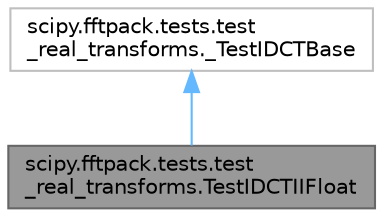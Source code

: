 digraph "scipy.fftpack.tests.test_real_transforms.TestIDCTIIFloat"
{
 // LATEX_PDF_SIZE
  bgcolor="transparent";
  edge [fontname=Helvetica,fontsize=10,labelfontname=Helvetica,labelfontsize=10];
  node [fontname=Helvetica,fontsize=10,shape=box,height=0.2,width=0.4];
  Node1 [id="Node000001",label="scipy.fftpack.tests.test\l_real_transforms.TestIDCTIIFloat",height=0.2,width=0.4,color="gray40", fillcolor="grey60", style="filled", fontcolor="black",tooltip=" "];
  Node2 -> Node1 [id="edge2_Node000001_Node000002",dir="back",color="steelblue1",style="solid",tooltip=" "];
  Node2 [id="Node000002",label="scipy.fftpack.tests.test\l_real_transforms._TestIDCTBase",height=0.2,width=0.4,color="grey75", fillcolor="white", style="filled",URL="$de/d86/classscipy_1_1fftpack_1_1tests_1_1test__real__transforms_1_1__TestIDCTBase.html",tooltip=" "];
}
